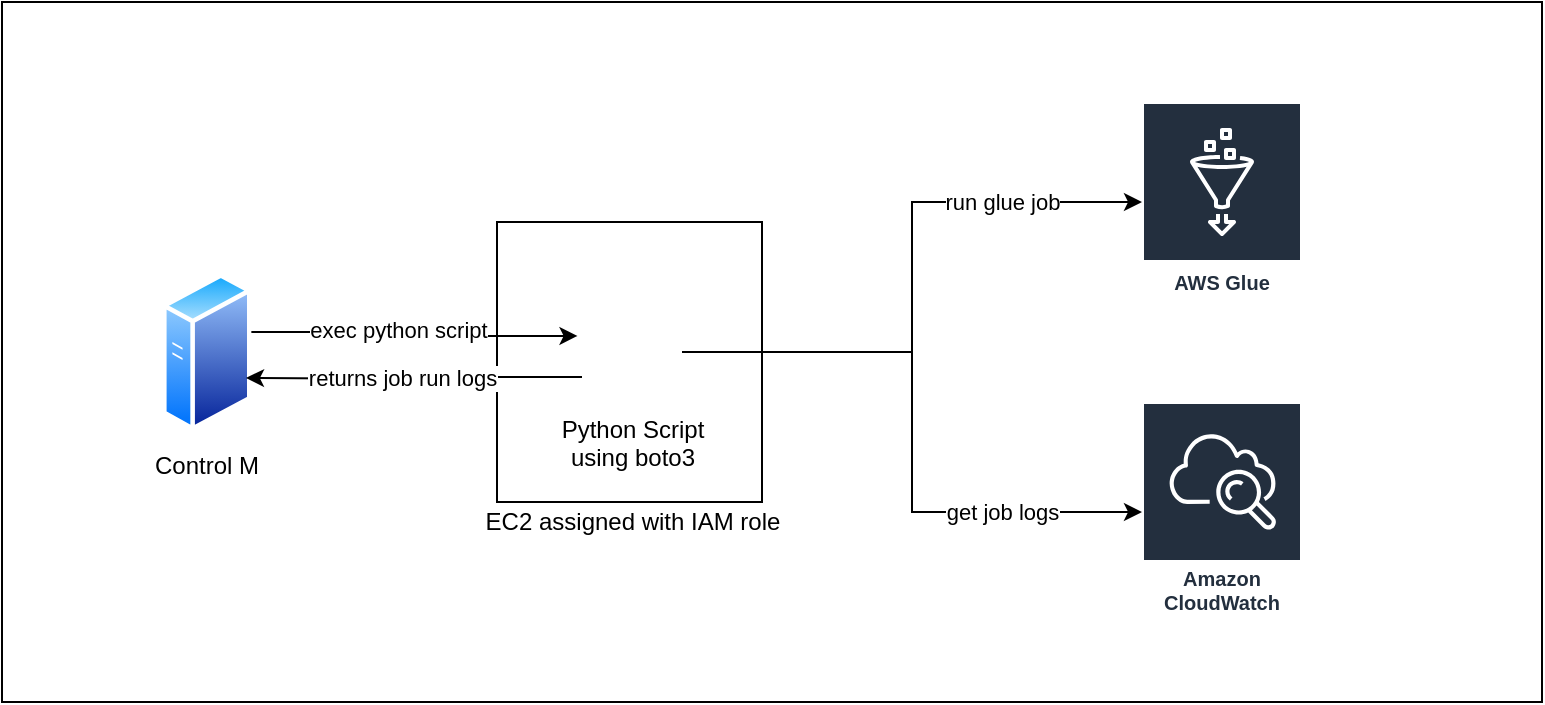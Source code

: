<mxfile version="13.1.11" type="github">
  <diagram id="Ht1M8jgEwFfnCIfOTk4-" name="Page-1">
    <mxGraphModel dx="1038" dy="548" grid="1" gridSize="10" guides="1" tooltips="1" connect="1" arrows="1" fold="1" page="1" pageScale="1" pageWidth="1169" pageHeight="827" math="0" shadow="0">
      <root>
        <mxCell id="0" />
        <mxCell id="1" parent="0" />
        <mxCell id="lXJc7UGFDiPkK3J3aofA-1" value="" style="rounded=0;whiteSpace=wrap;html=1;" vertex="1" parent="1">
          <mxGeometry x="50" y="90" width="770" height="350" as="geometry" />
        </mxCell>
        <mxCell id="D808MIH9ffIRfPn5UFVy-1" value="" style="rounded=0;whiteSpace=wrap;html=1;" parent="1" vertex="1">
          <mxGeometry x="297.5" y="200" width="132.5" height="140" as="geometry" />
        </mxCell>
        <mxCell id="D808MIH9ffIRfPn5UFVy-9" style="edgeStyle=orthogonalEdgeStyle;rounded=0;orthogonalLoop=1;jettySize=auto;html=1;exitX=0.982;exitY=0.375;exitDx=0;exitDy=0;exitPerimeter=0;entryX=-0.045;entryY=0.339;entryDx=0;entryDy=0;entryPerimeter=0;" parent="1" source="D808MIH9ffIRfPn5UFVy-2" target="D808MIH9ffIRfPn5UFVy-3" edge="1">
          <mxGeometry relative="1" as="geometry" />
        </mxCell>
        <mxCell id="D808MIH9ffIRfPn5UFVy-20" value="exec python script" style="edgeLabel;html=1;align=center;verticalAlign=middle;resizable=0;points=[];" parent="D808MIH9ffIRfPn5UFVy-9" vertex="1" connectable="0">
          <mxGeometry x="-0.105" y="1" relative="1" as="geometry">
            <mxPoint as="offset" />
          </mxGeometry>
        </mxCell>
        <mxCell id="D808MIH9ffIRfPn5UFVy-2" value="Control M" style="aspect=fixed;perimeter=ellipsePerimeter;html=1;align=center;shadow=0;dashed=0;spacingTop=3;image;image=img/lib/active_directory/generic_server.svg;" parent="1" vertex="1">
          <mxGeometry x="130" y="225" width="44.8" height="80" as="geometry" />
        </mxCell>
        <mxCell id="D808MIH9ffIRfPn5UFVy-10" style="edgeStyle=orthogonalEdgeStyle;rounded=0;orthogonalLoop=1;jettySize=auto;html=1;" parent="1" source="D808MIH9ffIRfPn5UFVy-3" target="D808MIH9ffIRfPn5UFVy-7" edge="1">
          <mxGeometry relative="1" as="geometry" />
        </mxCell>
        <mxCell id="D808MIH9ffIRfPn5UFVy-12" value="run glue job" style="edgeLabel;html=1;align=center;verticalAlign=middle;resizable=0;points=[];" parent="D808MIH9ffIRfPn5UFVy-10" vertex="1" connectable="0">
          <mxGeometry x="0.415" y="1" relative="1" as="geometry">
            <mxPoint x="19" y="1" as="offset" />
          </mxGeometry>
        </mxCell>
        <mxCell id="D808MIH9ffIRfPn5UFVy-11" style="edgeStyle=orthogonalEdgeStyle;rounded=0;orthogonalLoop=1;jettySize=auto;html=1;" parent="1" source="D808MIH9ffIRfPn5UFVy-3" target="D808MIH9ffIRfPn5UFVy-8" edge="1">
          <mxGeometry relative="1" as="geometry" />
        </mxCell>
        <mxCell id="D808MIH9ffIRfPn5UFVy-16" value="get job logs" style="edgeLabel;html=1;align=center;verticalAlign=middle;resizable=0;points=[];" parent="D808MIH9ffIRfPn5UFVy-11" vertex="1" connectable="0">
          <mxGeometry x="0.502" relative="1" as="geometry">
            <mxPoint x="7" as="offset" />
          </mxGeometry>
        </mxCell>
        <mxCell id="D808MIH9ffIRfPn5UFVy-19" style="edgeStyle=orthogonalEdgeStyle;rounded=0;orthogonalLoop=1;jettySize=auto;html=1;exitX=0;exitY=0.75;exitDx=0;exitDy=0;" parent="1" source="D808MIH9ffIRfPn5UFVy-3" edge="1">
          <mxGeometry relative="1" as="geometry">
            <mxPoint x="172" y="278" as="targetPoint" />
          </mxGeometry>
        </mxCell>
        <mxCell id="D808MIH9ffIRfPn5UFVy-21" value="returns job run logs" style="edgeLabel;html=1;align=center;verticalAlign=middle;resizable=0;points=[];" parent="D808MIH9ffIRfPn5UFVy-19" vertex="1" connectable="0">
          <mxGeometry x="-0.167" relative="1" as="geometry">
            <mxPoint x="-20" as="offset" />
          </mxGeometry>
        </mxCell>
        <mxCell id="D808MIH9ffIRfPn5UFVy-3" value="Python Script&lt;br&gt;using boto3" style="shape=image;html=1;verticalAlign=top;verticalLabelPosition=bottom;labelBackgroundColor=#ffffff;imageAspect=0;aspect=fixed;image=https://cdn2.iconfinder.com/data/icons/oxygen/128x128/mimetypes/application-x-python.png" parent="1" vertex="1">
          <mxGeometry x="340" y="240" width="50" height="50" as="geometry" />
        </mxCell>
        <mxCell id="D808MIH9ffIRfPn5UFVy-6" value="EC2 assigned with IAM role" style="text;html=1;resizable=0;autosize=1;align=center;verticalAlign=middle;points=[];fillColor=none;strokeColor=none;rounded=0;" parent="1" vertex="1">
          <mxGeometry x="285" y="340" width="160" height="20" as="geometry" />
        </mxCell>
        <mxCell id="D808MIH9ffIRfPn5UFVy-7" value="AWS Glue" style="outlineConnect=0;fontColor=#232F3E;gradientColor=none;strokeColor=#ffffff;fillColor=#232F3E;dashed=0;verticalLabelPosition=middle;verticalAlign=bottom;align=center;html=1;whiteSpace=wrap;fontSize=10;fontStyle=1;spacing=3;shape=mxgraph.aws4.productIcon;prIcon=mxgraph.aws4.glue;" parent="1" vertex="1">
          <mxGeometry x="620" y="140" width="80" height="100" as="geometry" />
        </mxCell>
        <mxCell id="D808MIH9ffIRfPn5UFVy-8" value="Amazon CloudWatch" style="outlineConnect=0;fontColor=#232F3E;gradientColor=none;strokeColor=#ffffff;fillColor=#232F3E;dashed=0;verticalLabelPosition=middle;verticalAlign=bottom;align=center;html=1;whiteSpace=wrap;fontSize=10;fontStyle=1;spacing=3;shape=mxgraph.aws4.productIcon;prIcon=mxgraph.aws4.cloudwatch;" parent="1" vertex="1">
          <mxGeometry x="620" y="290" width="80" height="110" as="geometry" />
        </mxCell>
      </root>
    </mxGraphModel>
  </diagram>
</mxfile>
